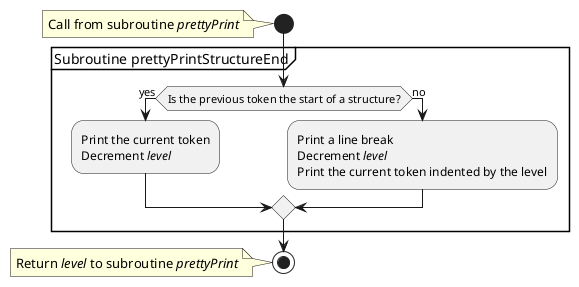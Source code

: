 @startuml
'https://plantuml.com/activity-diagram-beta

start
note: Call from subroutine //prettyPrint//

group Subroutine prettyPrintStructureEnd
  if (Is the previous token the start of a structure?) is (yes) then
    :Print the current token
    Decrement //level//;
  else (no)
    :Print a line break
    Decrement //level//
    Print the current token indented by the level;
  endif
end group

stop
note: Return //level// to subroutine //prettyPrint//

@enduml
